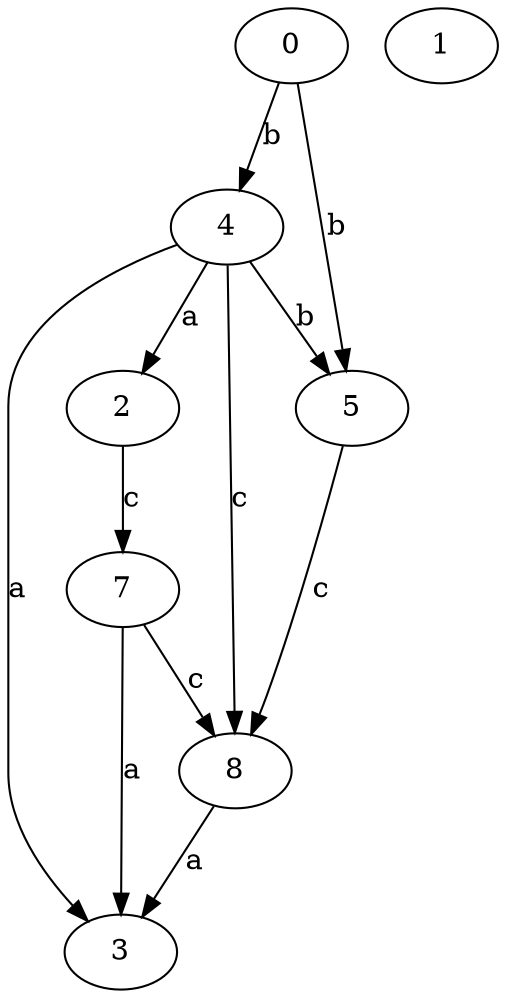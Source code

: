 strict digraph  {
2;
3;
0;
1;
4;
5;
7;
8;
2 -> 7  [label=c];
0 -> 4  [label=b];
0 -> 5  [label=b];
4 -> 2  [label=a];
4 -> 3  [label=a];
4 -> 5  [label=b];
4 -> 8  [label=c];
5 -> 8  [label=c];
7 -> 3  [label=a];
7 -> 8  [label=c];
8 -> 3  [label=a];
}
